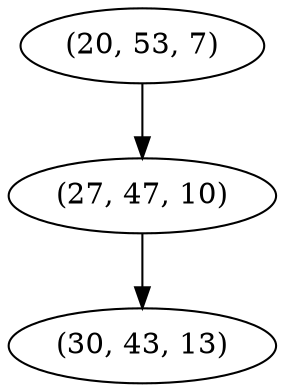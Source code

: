 digraph tree {
    "(20, 53, 7)";
    "(27, 47, 10)";
    "(30, 43, 13)";
    "(20, 53, 7)" -> "(27, 47, 10)";
    "(27, 47, 10)" -> "(30, 43, 13)";
}
